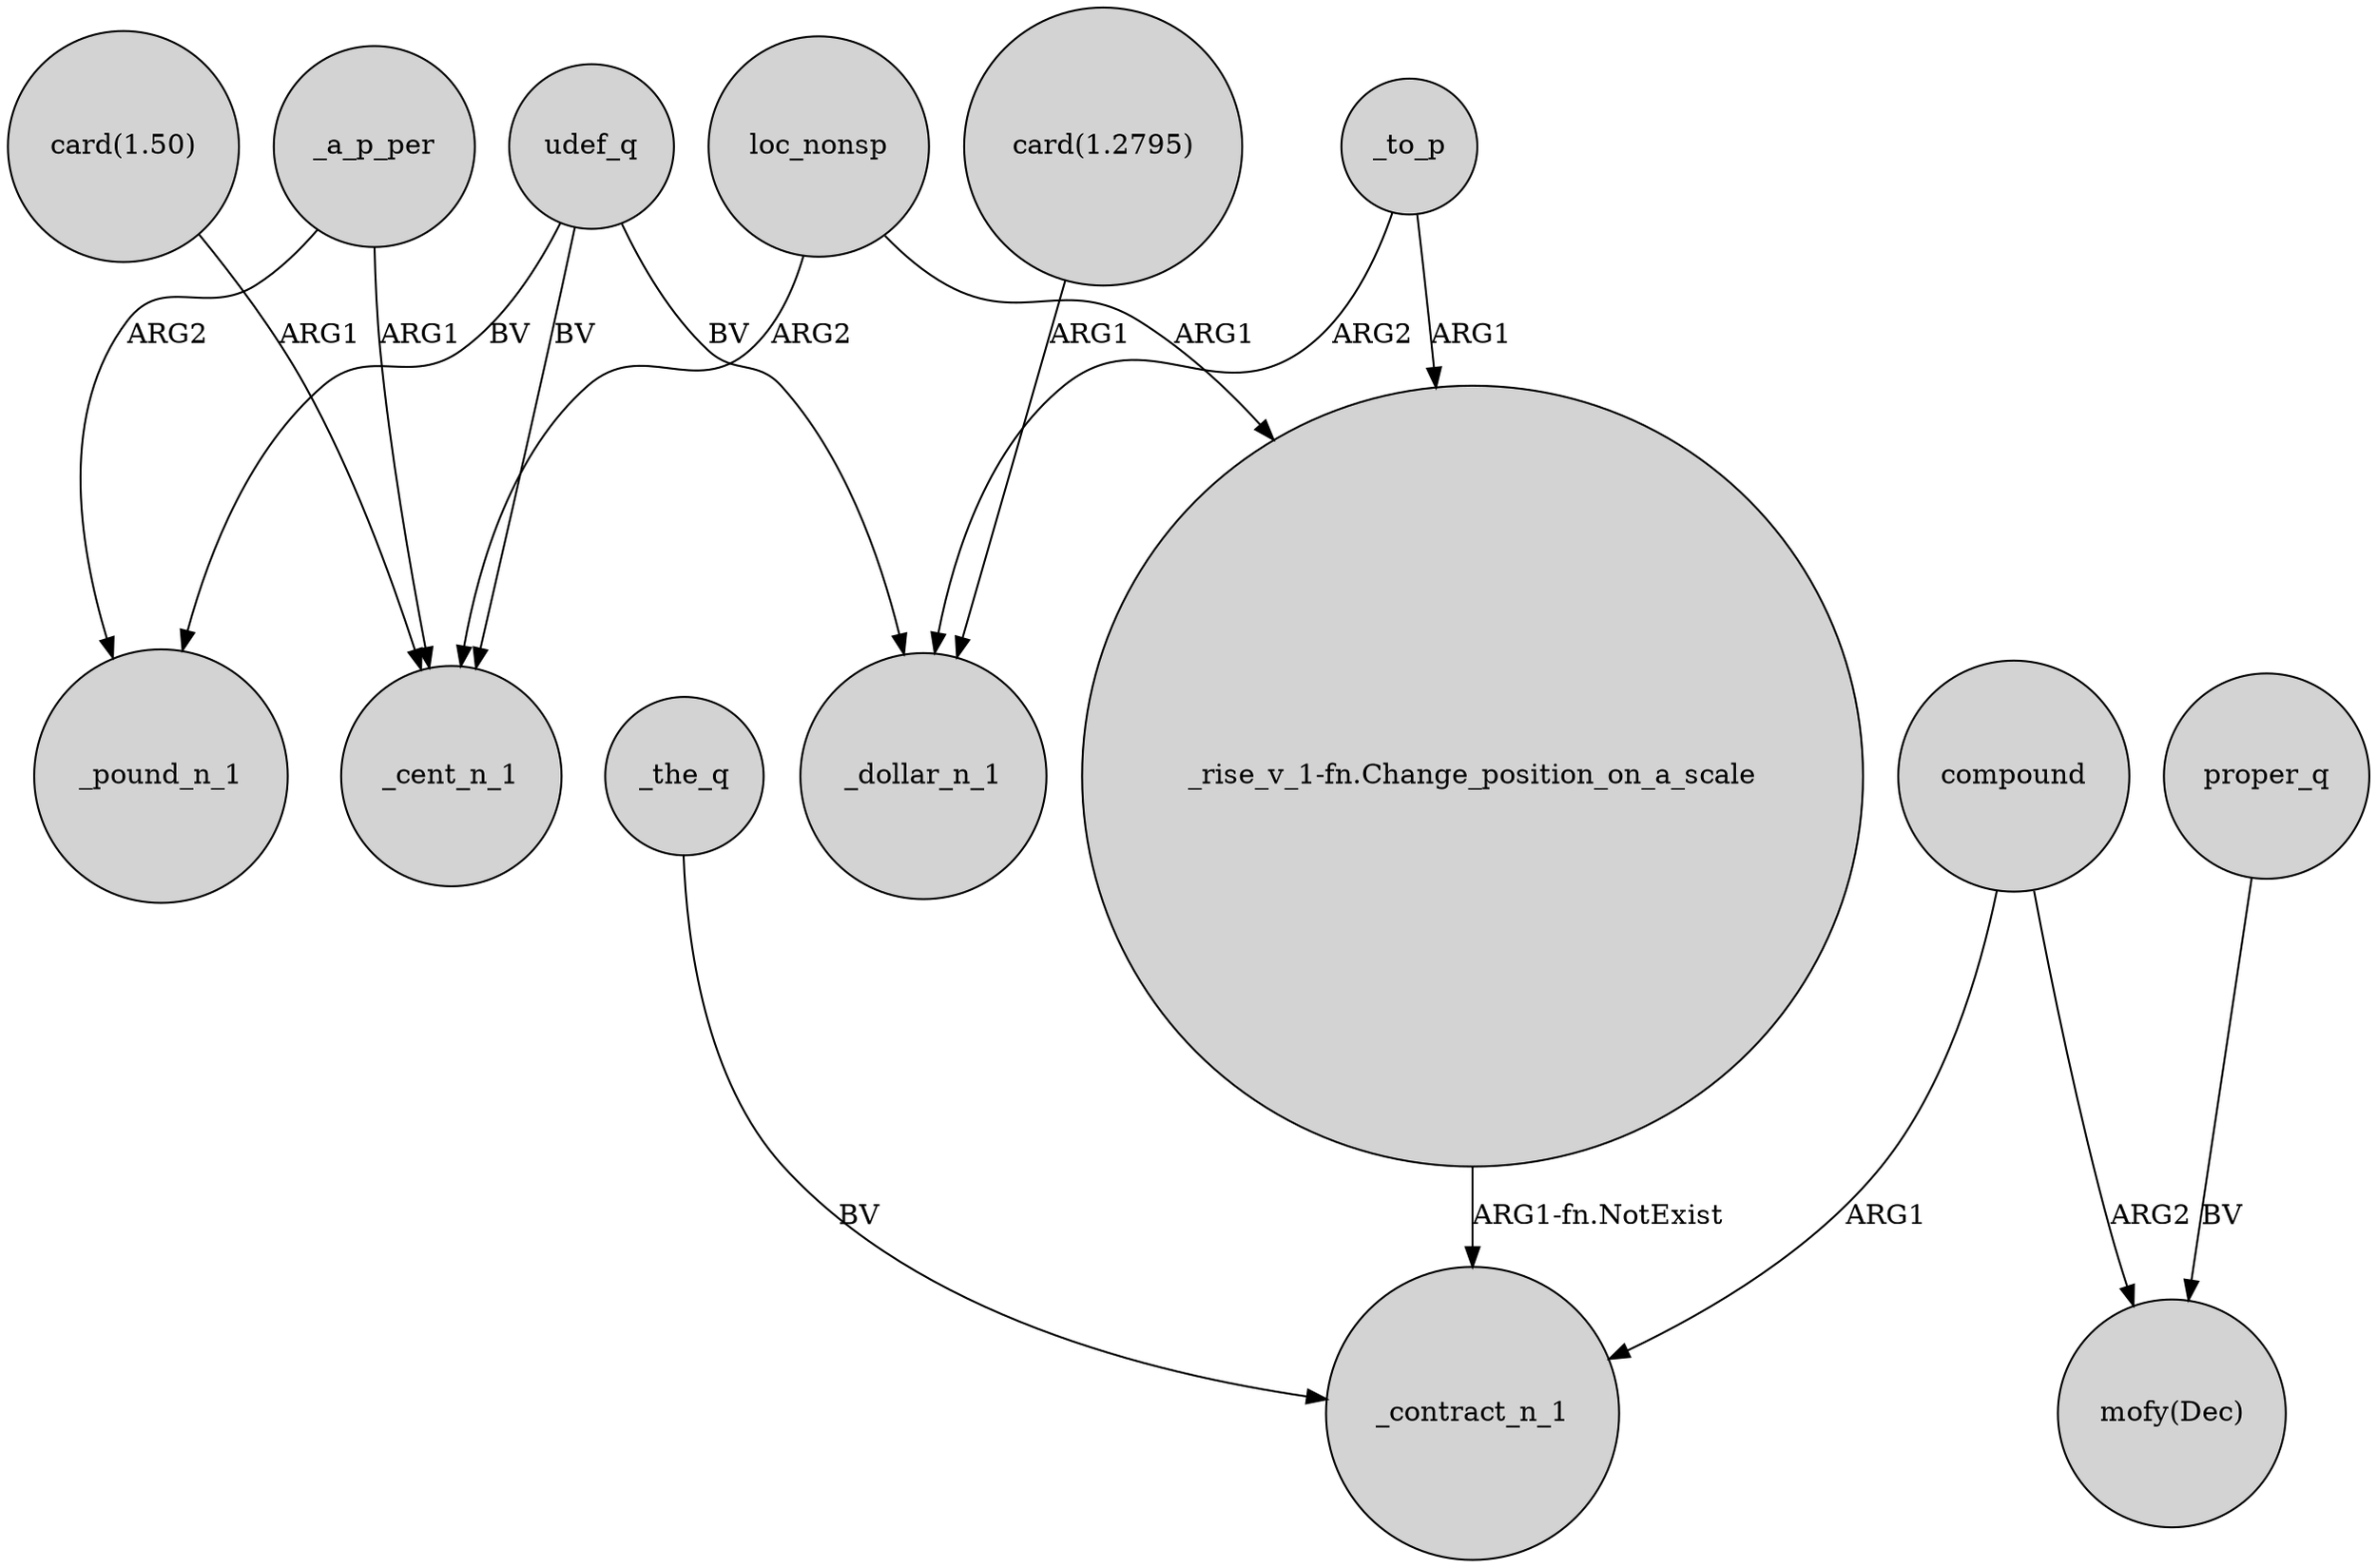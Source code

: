 digraph {
	node [shape=circle style=filled]
	_a_p_per -> _pound_n_1 [label=ARG2]
	_the_q -> _contract_n_1 [label=BV]
	loc_nonsp -> _cent_n_1 [label=ARG2]
	"_rise_v_1-fn.Change_position_on_a_scale" -> _contract_n_1 [label="ARG1-fn.NotExist"]
	_to_p -> _dollar_n_1 [label=ARG2]
	compound -> _contract_n_1 [label=ARG1]
	loc_nonsp -> "_rise_v_1-fn.Change_position_on_a_scale" [label=ARG1]
	_to_p -> "_rise_v_1-fn.Change_position_on_a_scale" [label=ARG1]
	udef_q -> _cent_n_1 [label=BV]
	_a_p_per -> _cent_n_1 [label=ARG1]
	"card(1.50)" -> _cent_n_1 [label=ARG1]
	proper_q -> "mofy(Dec)" [label=BV]
	compound -> "mofy(Dec)" [label=ARG2]
	udef_q -> _dollar_n_1 [label=BV]
	udef_q -> _pound_n_1 [label=BV]
	"card(1.2795)" -> _dollar_n_1 [label=ARG1]
}
